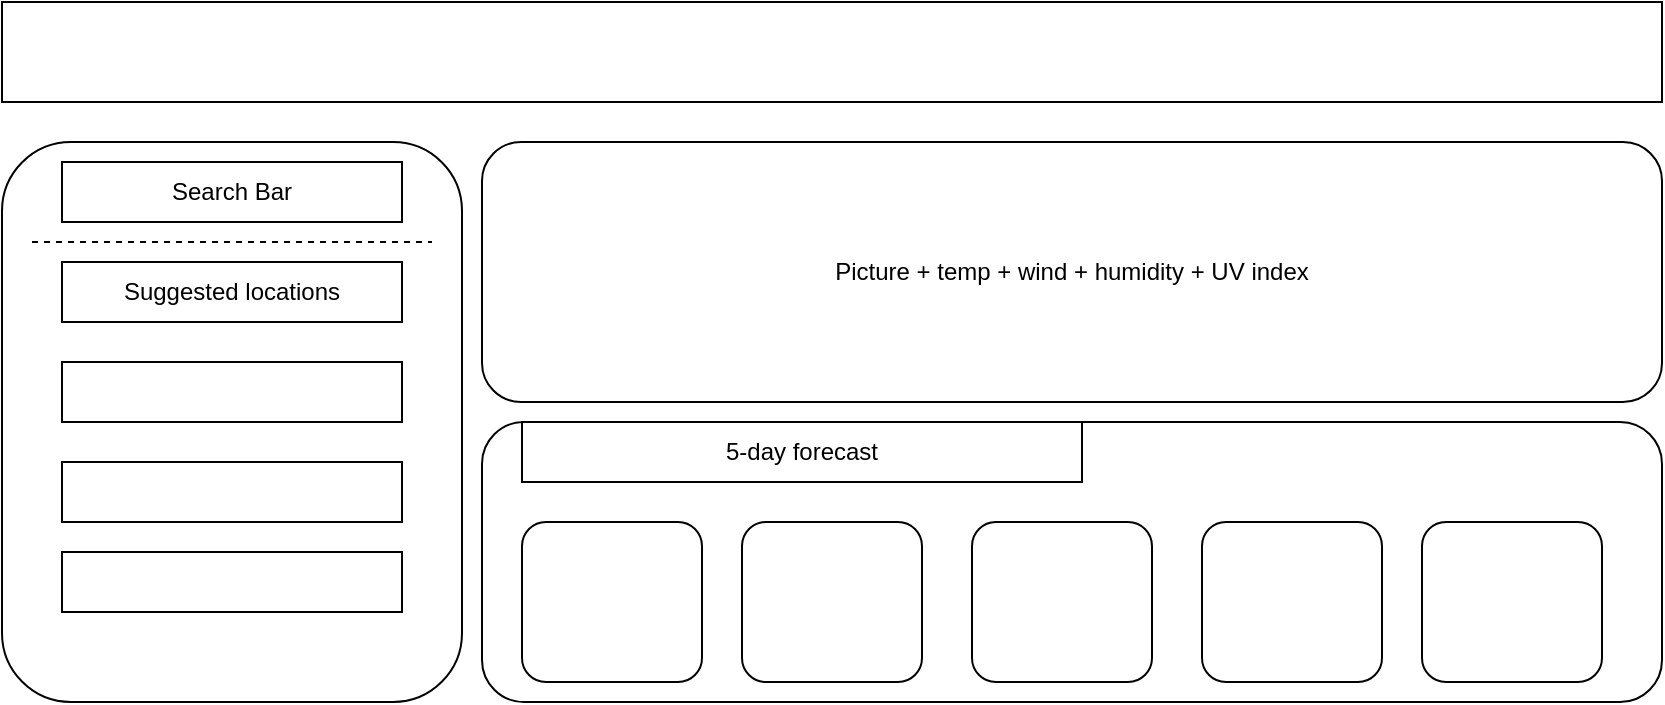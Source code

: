 <mxfile>
    <diagram id="z47dg0KkFd8xvwqWPheL" name="Page-1">
        <mxGraphModel dx="478" dy="241" grid="1" gridSize="10" guides="1" tooltips="1" connect="1" arrows="1" fold="1" page="1" pageScale="1" pageWidth="850" pageHeight="1100" math="0" shadow="0">
            <root>
                <mxCell id="0"/>
                <mxCell id="1" parent="0"/>
                <mxCell id="2" value="" style="rounded=0;whiteSpace=wrap;html=1;" parent="1" vertex="1">
                    <mxGeometry x="10" width="830" height="50" as="geometry"/>
                </mxCell>
                <mxCell id="3" value="" style="rounded=1;whiteSpace=wrap;html=1;" parent="1" vertex="1">
                    <mxGeometry x="10" y="70" width="230" height="280" as="geometry"/>
                </mxCell>
                <mxCell id="4" value="Picture + temp + wind + humidity + UV index" style="rounded=1;whiteSpace=wrap;html=1;" parent="1" vertex="1">
                    <mxGeometry x="250" y="70" width="590" height="130" as="geometry"/>
                </mxCell>
                <mxCell id="5" value="" style="rounded=1;whiteSpace=wrap;html=1;" parent="1" vertex="1">
                    <mxGeometry x="250" y="210" width="590" height="140" as="geometry"/>
                </mxCell>
                <mxCell id="6" value="5-day forecast" style="rounded=0;whiteSpace=wrap;html=1;" parent="1" vertex="1">
                    <mxGeometry x="270" y="210" width="280" height="30" as="geometry"/>
                </mxCell>
                <mxCell id="7" value="" style="rounded=1;whiteSpace=wrap;html=1;" parent="1" vertex="1">
                    <mxGeometry x="270" y="260" width="90" height="80" as="geometry"/>
                </mxCell>
                <mxCell id="8" value="" style="rounded=1;whiteSpace=wrap;html=1;" parent="1" vertex="1">
                    <mxGeometry x="380" y="260" width="90" height="80" as="geometry"/>
                </mxCell>
                <mxCell id="9" value="" style="rounded=1;whiteSpace=wrap;html=1;" parent="1" vertex="1">
                    <mxGeometry x="495" y="260" width="90" height="80" as="geometry"/>
                </mxCell>
                <mxCell id="10" value="" style="rounded=1;whiteSpace=wrap;html=1;" parent="1" vertex="1">
                    <mxGeometry x="610" y="260" width="90" height="80" as="geometry"/>
                </mxCell>
                <mxCell id="11" value="" style="rounded=1;whiteSpace=wrap;html=1;" parent="1" vertex="1">
                    <mxGeometry x="720" y="260" width="90" height="80" as="geometry"/>
                </mxCell>
                <mxCell id="12" value="Search Bar" style="rounded=0;whiteSpace=wrap;html=1;" parent="1" vertex="1">
                    <mxGeometry x="40" y="80" width="170" height="30" as="geometry"/>
                </mxCell>
                <mxCell id="13" value="" style="endArrow=none;dashed=1;html=1;" parent="1" edge="1">
                    <mxGeometry width="50" height="50" relative="1" as="geometry">
                        <mxPoint x="25" y="120" as="sourcePoint"/>
                        <mxPoint x="225" y="120" as="targetPoint"/>
                    </mxGeometry>
                </mxCell>
                <mxCell id="14" value="Suggested locations" style="rounded=0;whiteSpace=wrap;html=1;" parent="1" vertex="1">
                    <mxGeometry x="40" y="130" width="170" height="30" as="geometry"/>
                </mxCell>
                <mxCell id="15" value="" style="rounded=0;whiteSpace=wrap;html=1;" parent="1" vertex="1">
                    <mxGeometry x="40" y="180" width="170" height="30" as="geometry"/>
                </mxCell>
                <mxCell id="16" value="" style="rounded=0;whiteSpace=wrap;html=1;" parent="1" vertex="1">
                    <mxGeometry x="40" y="230" width="170" height="30" as="geometry"/>
                </mxCell>
                <mxCell id="17" value="" style="rounded=0;whiteSpace=wrap;html=1;" parent="1" vertex="1">
                    <mxGeometry x="40" y="275" width="170" height="30" as="geometry"/>
                </mxCell>
            </root>
        </mxGraphModel>
    </diagram>
    <diagram id="-pPDKp8qrFWQK6KgAZA-" name="Page-2">
        <mxGraphModel dx="1328" dy="3541" grid="1" gridSize="10" guides="1" tooltips="1" connect="1" arrows="1" fold="1" page="1" pageScale="1" pageWidth="850" pageHeight="1100" math="0" shadow="0">
            <root>
                <mxCell id="4P1bsDxq8_wc1WZLHF5V-0"/>
                <mxCell id="4P1bsDxq8_wc1WZLHF5V-1" parent="4P1bsDxq8_wc1WZLHF5V-0"/>
                <mxCell id="T1NN2IqESO5nwCkuGdJa-2" value="&lt;h2 class=&quot;code-line&quot; dir=&quot;auto&quot; id=&quot;acceptance-criteria&quot; style=&quot;text-align: justify ; margin-top: 0px ; font-weight: normal ; margin-bottom: 0.2em ; position: relative ; color: rgb(212 , 212 , 212)&quot;&gt;Acceptance Criteria&lt;/h2&gt;&lt;pre style=&quot;margin-top: 0px ; padding: 16px ; border-radius: 3px ; overflow: auto ; background-color: rgba(10 , 10 , 10 , 0.4) ; color: rgb(212 , 212 , 212) ; font-size: 14px&quot;&gt;&lt;p style=&quot;text-align: justify ; line-height: 1.6&quot;&gt;&lt;span style=&quot;font-size: 1em ; font-family: &amp;#34;helvetica&amp;#34;&quot;&gt;GIVEN a weather dashboard with form inputs&lt;br&gt;&lt;/span&gt;&lt;span style=&quot;font-size: 1em ; font-family: &amp;#34;helvetica&amp;#34;&quot;&gt;WHEN I search for a city&lt;br&gt;&lt;/span&gt;&lt;span style=&quot;font-size: 1em ; font-family: &amp;#34;helvetica&amp;#34;&quot;&gt;THEN I am presented with current and future conditions for that city and that city is added to the search history&lt;br&gt;&lt;/span&gt;&lt;span style=&quot;font-size: 1em ; font-family: &amp;#34;helvetica&amp;#34;&quot;&gt;WHEN I view current weather conditions for that city&lt;br&gt;&lt;/span&gt;&lt;span style=&quot;font-size: 1em ; font-family: &amp;#34;helvetica&amp;#34;&quot;&gt;THEN I am presented with the city name, the date, an icon representation of weather conditions, the temperature, the humidity, the wind speed, and the UV index&lt;br&gt;&lt;/span&gt;&lt;span style=&quot;font-size: 1em ; font-family: &amp;#34;helvetica&amp;#34;&quot;&gt;WHEN I view the UV index&lt;br&gt;&lt;/span&gt;&lt;span style=&quot;font-size: 1em ; font-family: &amp;#34;helvetica&amp;#34;&quot;&gt;THEN I am presented with a color that indicates whether the conditions are favorable, moderate, or severe&lt;br&gt;&lt;/span&gt;&lt;span style=&quot;font-size: 1em ; font-family: &amp;#34;helvetica&amp;#34;&quot;&gt;WHEN I view future weather conditions for that city&lt;br&gt;&lt;/span&gt;&lt;span style=&quot;font-size: 1em ; font-family: &amp;#34;helvetica&amp;#34;&quot;&gt;THEN I am presented with a 5-day forecast that displays the date, an icon representation of weather conditions, the temperature, the wind speed, and the humidity&lt;br&gt;&lt;/span&gt;&lt;span style=&quot;font-size: 1em ; font-family: &amp;#34;helvetica&amp;#34;&quot;&gt;WHEN I click on a city in the search history&lt;br&gt;&lt;/span&gt;&lt;span style=&quot;font-size: 1em ; font-family: &amp;#34;helvetica&amp;#34;&quot;&gt;THEN I am again presented with current and future conditions for that city&lt;/span&gt;&lt;/p&gt;&lt;/pre&gt;" style="rounded=0;whiteSpace=wrap;html=1;" parent="4P1bsDxq8_wc1WZLHF5V-1" vertex="1">
                    <mxGeometry x="-830" y="-3280" width="1040" height="390" as="geometry"/>
                </mxCell>
            </root>
        </mxGraphModel>
    </diagram>
</mxfile>